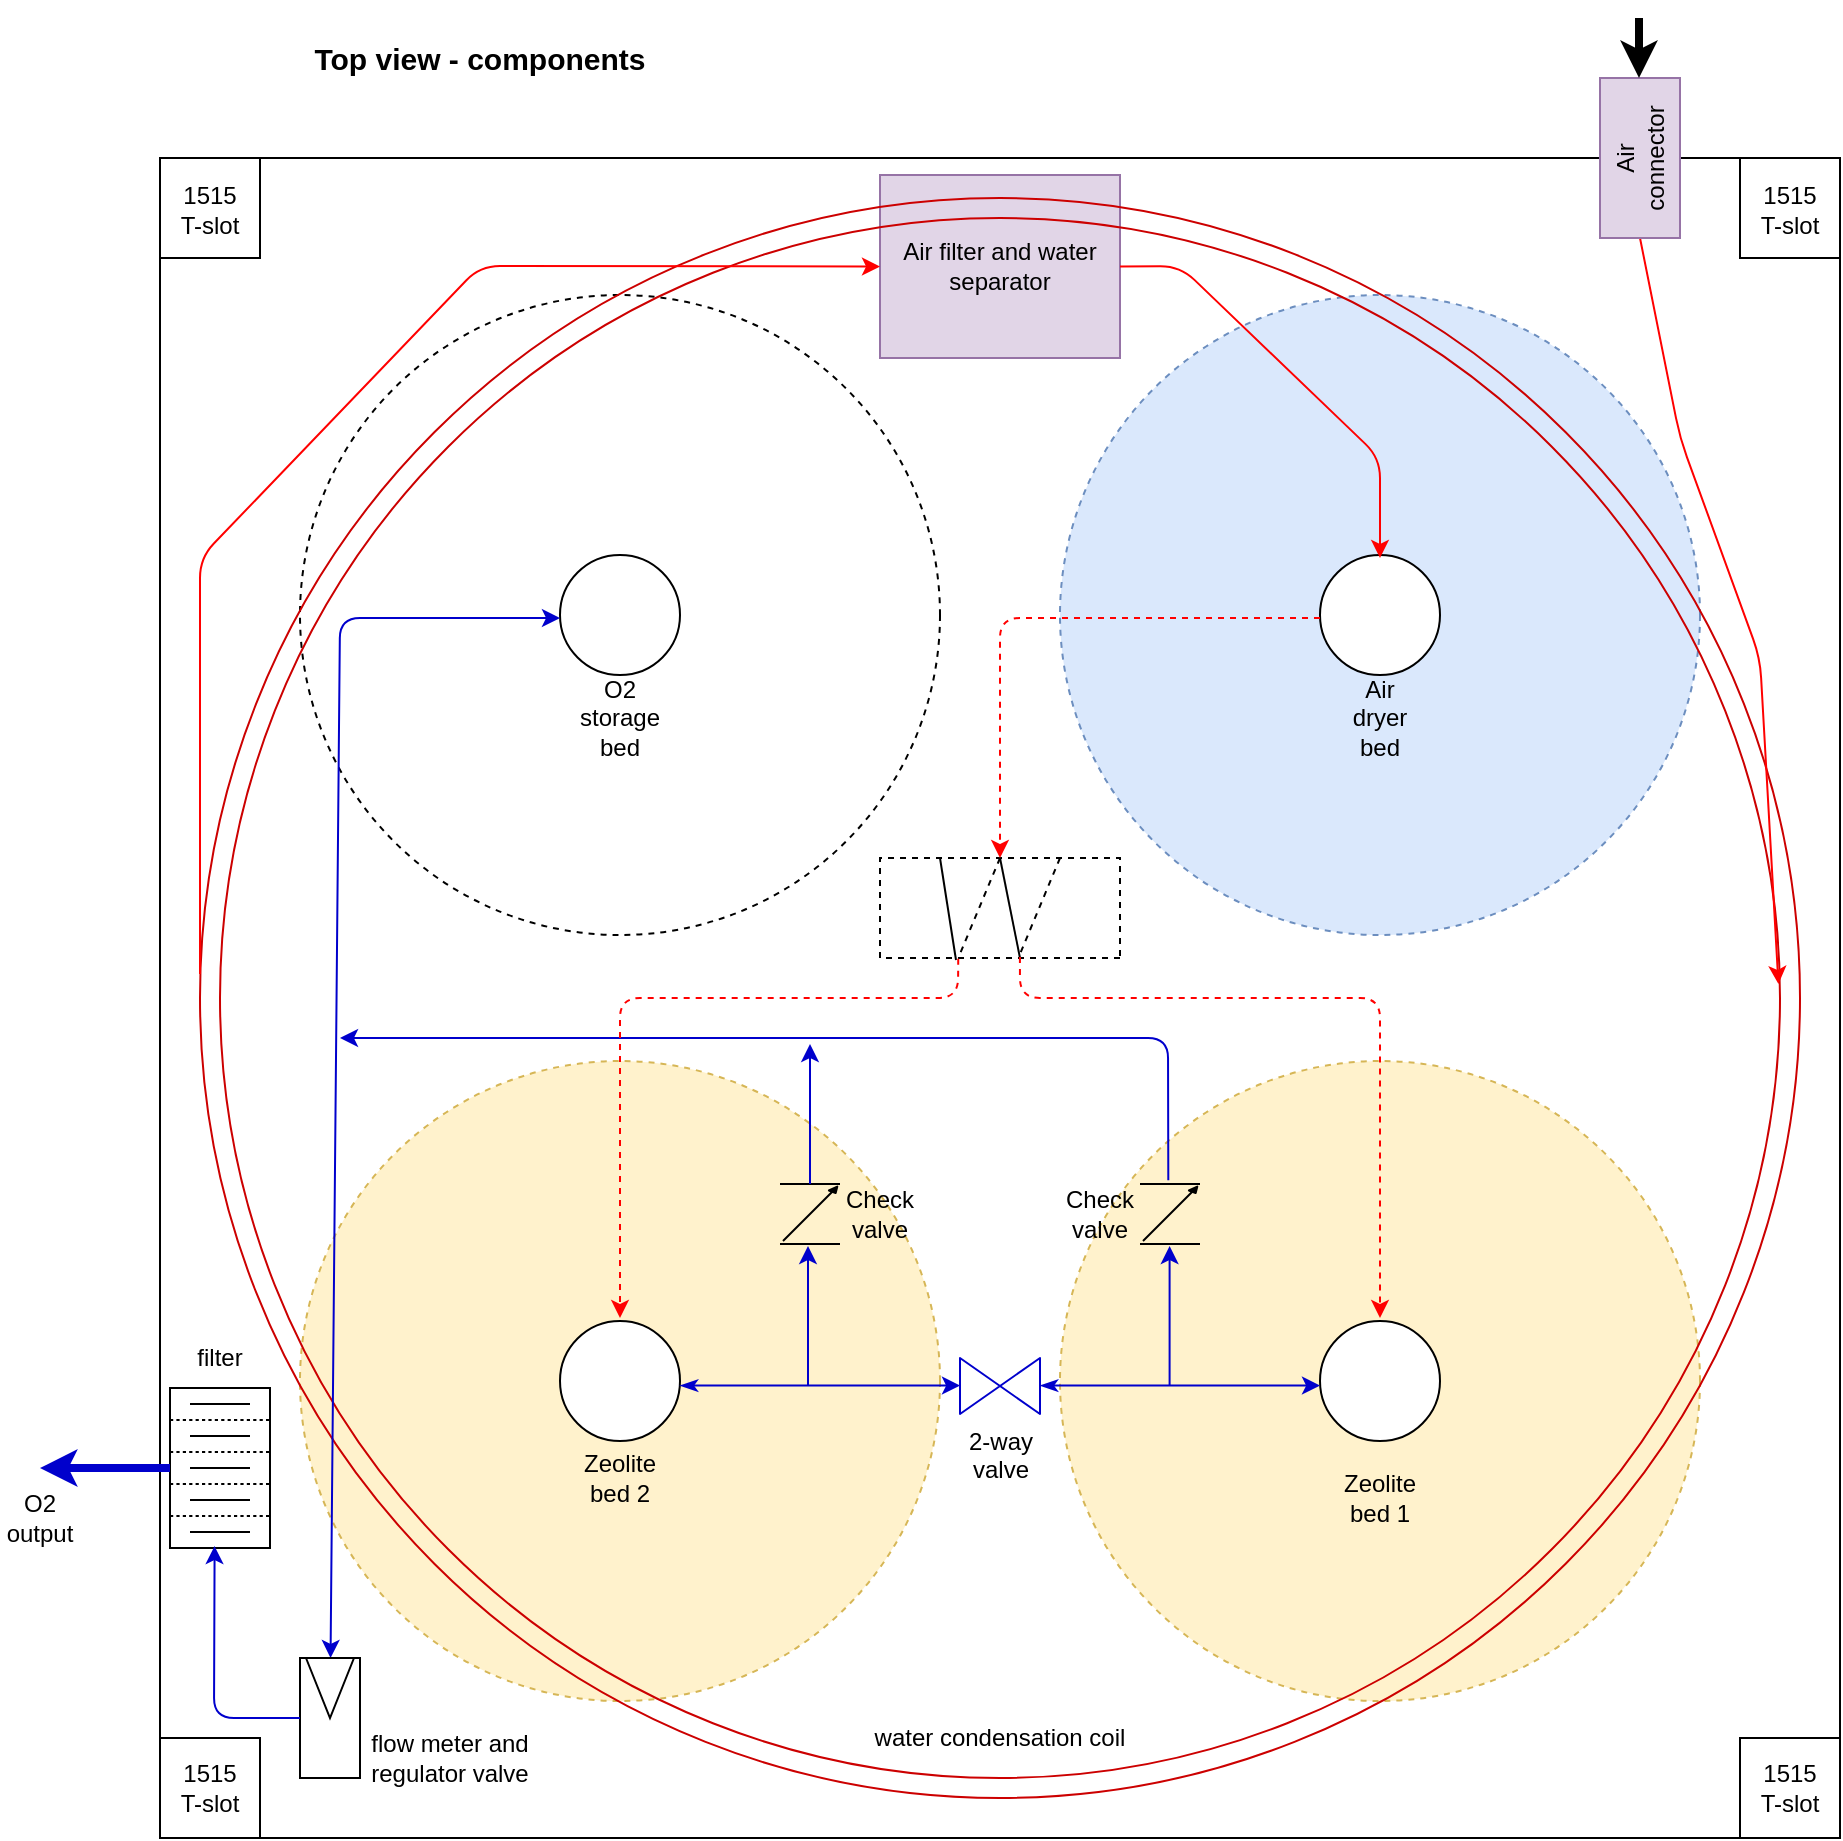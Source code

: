 <mxfile version="12.6.5" type="device"><diagram id="spLuVVALyG7g7PgMC7Z9" name="Page-1"><mxGraphModel dx="1422" dy="822" grid="1" gridSize="10" guides="1" tooltips="1" connect="1" arrows="1" fold="1" page="1" pageScale="1" pageWidth="1169" pageHeight="1654" math="0" shadow="0"><root><mxCell id="0"/><mxCell id="1" parent="0"/><mxCell id="YKiWX6dDMNgixVNtf4_P-15" value="" style="group;connectable=0;" parent="1" vertex="1" connectable="0"><mxGeometry x="100" y="80" width="840" height="840" as="geometry"/></mxCell><mxCell id="skWbrRWEsnRmatz4gZwl-1" value="" style="rounded=0;whiteSpace=wrap;html=1;points=[]" parent="YKiWX6dDMNgixVNtf4_P-15" vertex="1"><mxGeometry width="840" height="840" as="geometry"/></mxCell><mxCell id="YKiWX6dDMNgixVNtf4_P-14" value="" style="group" parent="YKiWX6dDMNgixVNtf4_P-15" vertex="1" connectable="0"><mxGeometry x="70" y="68.5" width="700" height="703" as="geometry"/></mxCell><mxCell id="bzwQMHeHP-Nhu4JNcaLv-14" value="" style="ellipse;whiteSpace=wrap;html=1;aspect=fixed;dashed=1;" parent="YKiWX6dDMNgixVNtf4_P-14" vertex="1"><mxGeometry width="320" height="320" as="geometry"/></mxCell><mxCell id="bzwQMHeHP-Nhu4JNcaLv-15" value="" style="ellipse;whiteSpace=wrap;html=1;aspect=fixed;dashed=1;fillColor=#dae8fc;strokeColor=#6c8ebf;" parent="YKiWX6dDMNgixVNtf4_P-14" vertex="1"><mxGeometry x="380" width="320" height="320" as="geometry"/></mxCell><mxCell id="bzwQMHeHP-Nhu4JNcaLv-17" value="" style="ellipse;whiteSpace=wrap;html=1;aspect=fixed;dashed=1;fillColor=#fff2cc;strokeColor=#d6b656;" parent="YKiWX6dDMNgixVNtf4_P-14" vertex="1"><mxGeometry y="383" width="320" height="320" as="geometry"/></mxCell><mxCell id="bzwQMHeHP-Nhu4JNcaLv-18" value="" style="ellipse;whiteSpace=wrap;html=1;aspect=fixed;dashed=1;fillColor=#fff2cc;strokeColor=#d6b656;" parent="YKiWX6dDMNgixVNtf4_P-14" vertex="1"><mxGeometry x="380" y="383" width="320" height="320" as="geometry"/></mxCell><mxCell id="bzwQMHeHP-Nhu4JNcaLv-19" value="" style="ellipse;whiteSpace=wrap;html=1;aspect=fixed;" parent="YKiWX6dDMNgixVNtf4_P-14" vertex="1"><mxGeometry x="130" y="130" width="60" height="60" as="geometry"/></mxCell><mxCell id="bzwQMHeHP-Nhu4JNcaLv-20" value="" style="ellipse;whiteSpace=wrap;html=1;aspect=fixed;" parent="YKiWX6dDMNgixVNtf4_P-14" vertex="1"><mxGeometry x="510" y="130" width="60" height="60" as="geometry"/></mxCell><mxCell id="bzwQMHeHP-Nhu4JNcaLv-21" value="" style="ellipse;whiteSpace=wrap;html=1;aspect=fixed;" parent="YKiWX6dDMNgixVNtf4_P-14" vertex="1"><mxGeometry x="130" y="513" width="60" height="60" as="geometry"/></mxCell><mxCell id="bzwQMHeHP-Nhu4JNcaLv-22" value="" style="ellipse;whiteSpace=wrap;html=1;aspect=fixed;" parent="YKiWX6dDMNgixVNtf4_P-14" vertex="1"><mxGeometry x="510" y="513" width="60" height="60" as="geometry"/></mxCell><mxCell id="YKiWX6dDMNgixVNtf4_P-40" value="" style="verticalLabelPosition=bottom;align=center;dashed=0;html=1;verticalAlign=top;shape=mxgraph.pid.filters.press_filter;fontFamily=Helvetica;fontSize=12;fontColor=#000000;strokeColor=#000000;rotation=-90;" parent="YKiWX6dDMNgixVNtf4_P-15" vertex="1"><mxGeometry x="-10" y="630" width="80" height="50" as="geometry"/></mxCell><mxCell id="Et7FFRh31WrpmoazpQAB-2" value="flow meter and regulator valve" style="text;html=1;strokeColor=none;fillColor=none;align=center;verticalAlign=middle;whiteSpace=wrap;rounded=0;" vertex="1" parent="YKiWX6dDMNgixVNtf4_P-15"><mxGeometry x="100" y="790" width="90" height="20" as="geometry"/></mxCell><mxCell id="Et7FFRh31WrpmoazpQAB-3" value="filter" style="text;html=1;strokeColor=none;fillColor=none;align=center;verticalAlign=middle;whiteSpace=wrap;rounded=0;" vertex="1" parent="YKiWX6dDMNgixVNtf4_P-15"><mxGeometry x="10" y="590" width="40" height="20" as="geometry"/></mxCell><mxCell id="YKiWX6dDMNgixVNtf4_P-9" value="Air filter and water separator" style="rounded=0;whiteSpace=wrap;html=1;strokeColor=#9673a6;strokeWidth=1;fillColor=#e1d5e7;" parent="1" vertex="1"><mxGeometry x="460" y="88.5" width="120" height="91.5" as="geometry"/></mxCell><mxCell id="YKiWX6dDMNgixVNtf4_P-12" value="" style="group;points=[];connectable=0;" parent="1" vertex="1" connectable="0"><mxGeometry x="120" y="100" width="800" height="800" as="geometry"/></mxCell><mxCell id="YKiWX6dDMNgixVNtf4_P-2" value="" style="ellipse;whiteSpace=wrap;html=1;aspect=fixed;fillColor=none;strokeColor=#CC0000;strokeWidth=1;perimeterSpacing=0;points=[]" parent="YKiWX6dDMNgixVNtf4_P-12" vertex="1"><mxGeometry width="800" height="800" as="geometry"/></mxCell><mxCell id="YKiWX6dDMNgixVNtf4_P-3" value="" style="ellipse;whiteSpace=wrap;html=1;aspect=fixed;fillColor=none;strokeColor=#CC0000;strokeWidth=1;perimeterSpacing=0;connectable=0;" parent="YKiWX6dDMNgixVNtf4_P-12" vertex="1"><mxGeometry x="10" y="10" width="780" height="780" as="geometry"/></mxCell><mxCell id="YKiWX6dDMNgixVNtf4_P-7" value="" style="endArrow=classic;html=1;strokeWidth=1;exitX=0.5;exitY=1;exitDx=0;exitDy=0;entryX=0.999;entryY=0.491;entryDx=0;entryDy=0;entryPerimeter=0;strokeColor=#FF0000;" parent="YKiWX6dDMNgixVNtf4_P-12" source="YKiWX6dDMNgixVNtf4_P-4" target="YKiWX6dDMNgixVNtf4_P-3" edge="1"><mxGeometry width="50" height="50" relative="1" as="geometry"><mxPoint x="580" y="110" as="sourcePoint"/><mxPoint x="630" y="60" as="targetPoint"/><Array as="points"><mxPoint x="740" y="120"/><mxPoint x="780" y="230"/></Array></mxGeometry></mxCell><mxCell id="YKiWX6dDMNgixVNtf4_P-10" value="" style="endArrow=classic;html=1;strokeColor=#FF0000;strokeWidth=1;exitX=0;exitY=0.485;exitDx=0;exitDy=0;exitPerimeter=0;entryX=0;entryY=0.5;entryDx=0;entryDy=0;" parent="YKiWX6dDMNgixVNtf4_P-12" source="YKiWX6dDMNgixVNtf4_P-2" target="YKiWX6dDMNgixVNtf4_P-9" edge="1"><mxGeometry width="50" height="50" relative="1" as="geometry"><mxPoint x="580" y="180" as="sourcePoint"/><mxPoint x="630" y="130" as="targetPoint"/><Array as="points"><mxPoint y="180"/><mxPoint x="140" y="34"/></Array></mxGeometry></mxCell><mxCell id="YKiWX6dDMNgixVNtf4_P-16" value="Air dryer bed" style="text;html=1;strokeColor=none;fillColor=none;align=center;verticalAlign=middle;whiteSpace=wrap;rounded=0;" parent="YKiWX6dDMNgixVNtf4_P-12" vertex="1"><mxGeometry x="570" y="250" width="40" height="20" as="geometry"/></mxCell><mxCell id="YKiWX6dDMNgixVNtf4_P-17" value="O2 storage bed" style="text;html=1;strokeColor=none;fillColor=none;align=center;verticalAlign=middle;whiteSpace=wrap;rounded=0;" parent="YKiWX6dDMNgixVNtf4_P-12" vertex="1"><mxGeometry x="190" y="250" width="40" height="20" as="geometry"/></mxCell><mxCell id="YKiWX6dDMNgixVNtf4_P-18" value="Zeolite bed 1" style="text;html=1;strokeColor=none;fillColor=none;align=center;verticalAlign=middle;whiteSpace=wrap;rounded=0;" parent="YKiWX6dDMNgixVNtf4_P-12" vertex="1"><mxGeometry x="570" y="640" width="40" height="20" as="geometry"/></mxCell><mxCell id="YKiWX6dDMNgixVNtf4_P-19" value="Zeolite bed 2" style="text;html=1;strokeColor=none;fillColor=none;align=center;verticalAlign=middle;whiteSpace=wrap;rounded=0;" parent="YKiWX6dDMNgixVNtf4_P-12" vertex="1"><mxGeometry x="190" y="630" width="40" height="20" as="geometry"/></mxCell><mxCell id="YKiWX6dDMNgixVNtf4_P-20" value="2-way &lt;br&gt;valve" style="verticalLabelPosition=bottom;align=center;html=1;verticalAlign=top;pointerEvents=1;dashed=0;shape=mxgraph.pid2valves.valve;valveType=gate;strokeColor=#0000CC;strokeWidth=1;fillColor=none;" parent="YKiWX6dDMNgixVNtf4_P-12" vertex="1"><mxGeometry x="380" y="580" width="40" height="28" as="geometry"/></mxCell><mxCell id="YKiWX6dDMNgixVNtf4_P-21" value="" style="endArrow=classic;html=1;strokeColor=#0000CC;strokeWidth=1;startArrow=classicThin;startFill=1;" parent="YKiWX6dDMNgixVNtf4_P-12" edge="1"><mxGeometry width="50" height="50" relative="1" as="geometry"><mxPoint x="240" y="593.8" as="sourcePoint"/><mxPoint x="380" y="593.8" as="targetPoint"/></mxGeometry></mxCell><mxCell id="YKiWX6dDMNgixVNtf4_P-22" value="" style="endArrow=classic;html=1;strokeColor=#0000CC;strokeWidth=1;startArrow=classicThin;startFill=1;" parent="YKiWX6dDMNgixVNtf4_P-12" edge="1"><mxGeometry width="50" height="50" relative="1" as="geometry"><mxPoint x="420" y="593.8" as="sourcePoint"/><mxPoint x="560" y="593.8" as="targetPoint"/></mxGeometry></mxCell><mxCell id="YKiWX6dDMNgixVNtf4_P-24" value="" style="verticalLabelPosition=bottom;align=center;html=1;verticalAlign=top;pointerEvents=1;dashed=0;shape=mxgraph.pid2valves.valve;valveType=check;fontFamily=Helvetica;fontSize=12;fontColor=#000000;strokeColor=#000000;fillColor=#ffffff;rotation=-90;" parent="YKiWX6dDMNgixVNtf4_P-12" vertex="1"><mxGeometry x="290" y="493" width="30" height="30" as="geometry"/></mxCell><mxCell id="YKiWX6dDMNgixVNtf4_P-27" value="" style="verticalLabelPosition=bottom;align=center;html=1;verticalAlign=top;pointerEvents=1;dashed=0;shape=mxgraph.pid2valves.valve;valveType=check;fontFamily=Helvetica;fontSize=12;fontColor=#000000;strokeColor=#000000;fillColor=#ffffff;rotation=-90;" parent="YKiWX6dDMNgixVNtf4_P-12" vertex="1"><mxGeometry x="470" y="493" width="30" height="30" as="geometry"/></mxCell><mxCell id="YKiWX6dDMNgixVNtf4_P-28" value="" style="endArrow=classic;html=1;strokeColor=#0000CC;strokeWidth=1;" parent="YKiWX6dDMNgixVNtf4_P-12" edge="1"><mxGeometry width="50" height="50" relative="1" as="geometry"><mxPoint x="304" y="594" as="sourcePoint"/><mxPoint x="304" y="524" as="targetPoint"/></mxGeometry></mxCell><mxCell id="YKiWX6dDMNgixVNtf4_P-30" value="" style="endArrow=classic;html=1;strokeColor=#0000CC;strokeWidth=1;" parent="YKiWX6dDMNgixVNtf4_P-12" edge="1"><mxGeometry width="50" height="50" relative="1" as="geometry"><mxPoint x="484.8" y="594" as="sourcePoint"/><mxPoint x="484.8" y="524" as="targetPoint"/></mxGeometry></mxCell><mxCell id="YKiWX6dDMNgixVNtf4_P-32" value="" style="endArrow=classic;html=1;strokeColor=#0000CC;strokeWidth=1;" parent="YKiWX6dDMNgixVNtf4_P-12" edge="1"><mxGeometry width="50" height="50" relative="1" as="geometry"><mxPoint x="305" y="493" as="sourcePoint"/><mxPoint x="305" y="423" as="targetPoint"/></mxGeometry></mxCell><mxCell id="YKiWX6dDMNgixVNtf4_P-36" value="" style="endArrow=classic;startArrow=classic;html=1;strokeColor=#0000CC;strokeWidth=1;" parent="YKiWX6dDMNgixVNtf4_P-12" source="YKiWX6dDMNgixVNtf4_P-38" edge="1"><mxGeometry width="50" height="50" relative="1" as="geometry"><mxPoint x="70" y="890.833" as="sourcePoint"/><mxPoint x="180" y="210" as="targetPoint"/><Array as="points"><mxPoint x="70" y="210"/></Array></mxGeometry></mxCell><mxCell id="YKiWX6dDMNgixVNtf4_P-38" value="" style="verticalLabelPosition=bottom;align=center;outlineConnect=0;dashed=0;html=1;verticalAlign=top;shape=mxgraph.pid.flow_sensors.wedge;fontFamily=Helvetica;fontSize=12;fontColor=#000000;strokeColor=#000000;fillColor=#ffffff;" parent="YKiWX6dDMNgixVNtf4_P-12" vertex="1"><mxGeometry x="50" y="730" width="30" height="60" as="geometry"/></mxCell><mxCell id="YKiWX6dDMNgixVNtf4_P-49" value="" style="group;rotation=-180;dashed=1;" parent="YKiWX6dDMNgixVNtf4_P-12" vertex="1" connectable="0"><mxGeometry x="340" y="330" width="120" height="51" as="geometry"/></mxCell><mxCell id="YKiWX6dDMNgixVNtf4_P-44" value="" style="rounded=0;whiteSpace=wrap;html=1;fillColor=none;rotation=-180;dashed=1;" parent="YKiWX6dDMNgixVNtf4_P-49" vertex="1"><mxGeometry width="120" height="50" as="geometry"/></mxCell><mxCell id="YKiWX6dDMNgixVNtf4_P-45" value="" style="endArrow=none;dashed=1;html=1;entryX=0.667;entryY=0.04;entryDx=0;entryDy=0;entryPerimeter=0;exitX=0.5;exitY=1;exitDx=0;exitDy=0;" parent="YKiWX6dDMNgixVNtf4_P-49" source="YKiWX6dDMNgixVNtf4_P-44" target="YKiWX6dDMNgixVNtf4_P-44" edge="1"><mxGeometry width="50" height="50" relative="1" as="geometry"><mxPoint x="260" y="-180" as="sourcePoint"/><mxPoint x="210" y="-130" as="targetPoint"/></mxGeometry></mxCell><mxCell id="YKiWX6dDMNgixVNtf4_P-46" value="" style="endArrow=none;dashed=1;html=1;entryX=0.667;entryY=0.04;entryDx=0;entryDy=0;entryPerimeter=0;exitX=0.5;exitY=1;exitDx=0;exitDy=0;" parent="YKiWX6dDMNgixVNtf4_P-49" edge="1"><mxGeometry width="50" height="50" relative="1" as="geometry"><mxPoint x="90" as="sourcePoint"/><mxPoint x="70" y="48" as="targetPoint"/></mxGeometry></mxCell><mxCell id="YKiWX6dDMNgixVNtf4_P-47" value="" style="endArrow=none;html=1;exitX=0.5;exitY=1;exitDx=0;exitDy=0;" parent="YKiWX6dDMNgixVNtf4_P-49" source="YKiWX6dDMNgixVNtf4_P-44" edge="1"><mxGeometry width="50" height="50" relative="1" as="geometry"><mxPoint x="260" y="-180" as="sourcePoint"/><mxPoint x="70" y="50" as="targetPoint"/></mxGeometry></mxCell><mxCell id="YKiWX6dDMNgixVNtf4_P-48" value="" style="endArrow=none;html=1;exitX=0.75;exitY=1;exitDx=0;exitDy=0;" parent="YKiWX6dDMNgixVNtf4_P-49" source="YKiWX6dDMNgixVNtf4_P-44" edge="1"><mxGeometry width="50" height="50" relative="1" as="geometry"><mxPoint x="260" y="-180" as="sourcePoint"/><mxPoint x="38" y="51" as="targetPoint"/></mxGeometry></mxCell><mxCell id="y5FcFCdWzmIuLxlXQkkf-2" value="Check valve" style="text;html=1;strokeColor=none;fillColor=none;align=center;verticalAlign=middle;whiteSpace=wrap;rounded=0;" parent="YKiWX6dDMNgixVNtf4_P-12" vertex="1"><mxGeometry x="430" y="498" width="40" height="20" as="geometry"/></mxCell><mxCell id="y5FcFCdWzmIuLxlXQkkf-1" value="Check valve" style="text;html=1;strokeColor=none;fillColor=none;align=center;verticalAlign=middle;whiteSpace=wrap;rounded=0;" parent="YKiWX6dDMNgixVNtf4_P-12" vertex="1"><mxGeometry x="320" y="498" width="40" height="20" as="geometry"/></mxCell><mxCell id="Et7FFRh31WrpmoazpQAB-1" value="water condensation coil" style="text;html=1;strokeColor=none;fillColor=none;align=center;verticalAlign=middle;whiteSpace=wrap;rounded=0;" vertex="1" parent="YKiWX6dDMNgixVNtf4_P-12"><mxGeometry x="295" y="760" width="210" height="20" as="geometry"/></mxCell><mxCell id="skWbrRWEsnRmatz4gZwl-2" value="" style="rounded=0;whiteSpace=wrap;html=1;" parent="1" vertex="1"><mxGeometry x="100" y="80" width="50" height="50" as="geometry"/></mxCell><mxCell id="bzwQMHeHP-Nhu4JNcaLv-1" value="" style="rounded=0;whiteSpace=wrap;html=1;" parent="1" vertex="1"><mxGeometry x="890" y="80" width="50" height="50" as="geometry"/></mxCell><mxCell id="bzwQMHeHP-Nhu4JNcaLv-2" value="" style="rounded=0;whiteSpace=wrap;html=1;connectable=0;" parent="1" vertex="1"><mxGeometry x="100" y="870" width="50" height="50" as="geometry"/></mxCell><mxCell id="bzwQMHeHP-Nhu4JNcaLv-3" value="" style="rounded=0;whiteSpace=wrap;html=1;connectable=0;" parent="1" vertex="1"><mxGeometry x="890" y="870" width="50" height="50" as="geometry"/></mxCell><mxCell id="YKiWX6dDMNgixVNtf4_P-4" value="Air &lt;br&gt;connector" style="rounded=0;whiteSpace=wrap;html=1;strokeColor=#9673a6;strokeWidth=1;fillColor=#e1d5e7;horizontal=0;" parent="1" vertex="1"><mxGeometry x="820" y="40" width="40" height="80" as="geometry"/></mxCell><mxCell id="YKiWX6dDMNgixVNtf4_P-5" value="" style="endArrow=classic;html=1;strokeWidth=4;" parent="1" edge="1"><mxGeometry width="50" height="50" relative="1" as="geometry"><mxPoint x="839.5" y="10" as="sourcePoint"/><mxPoint x="839.5" y="40" as="targetPoint"/></mxGeometry></mxCell><mxCell id="YKiWX6dDMNgixVNtf4_P-13" value="" style="endArrow=classic;html=1;strokeColor=#FF0000;strokeWidth=1;exitX=1;exitY=0.5;exitDx=0;exitDy=0;" parent="1" source="YKiWX6dDMNgixVNtf4_P-9" edge="1"><mxGeometry width="50" height="50" relative="1" as="geometry"><mxPoint x="1150" y="200" as="sourcePoint"/><mxPoint x="710" y="280" as="targetPoint"/><Array as="points"><mxPoint x="610" y="134"/><mxPoint x="710" y="230"/></Array></mxGeometry></mxCell><mxCell id="YKiWX6dDMNgixVNtf4_P-37" value="" style="endArrow=classic;html=1;strokeColor=#0000CC;strokeWidth=1;exitX=1.061;exitY=0.472;exitDx=0;exitDy=0;exitPerimeter=0;" parent="1" source="YKiWX6dDMNgixVNtf4_P-27" edge="1"><mxGeometry width="50" height="50" relative="1" as="geometry"><mxPoint x="690" y="390" as="sourcePoint"/><mxPoint x="190" y="520" as="targetPoint"/><Array as="points"><mxPoint x="604" y="520"/></Array></mxGeometry></mxCell><mxCell id="YKiWX6dDMNgixVNtf4_P-41" value="" style="endArrow=classic;html=1;strokeColor=#0000CC;strokeWidth=1;exitX=0;exitY=0.5;exitDx=0;exitDy=0;exitPerimeter=0;entryX=0.012;entryY=0.446;entryDx=0;entryDy=0;entryPerimeter=0;" parent="1" source="YKiWX6dDMNgixVNtf4_P-38" target="YKiWX6dDMNgixVNtf4_P-40" edge="1"><mxGeometry width="50" height="50" relative="1" as="geometry"><mxPoint x="250" y="770" as="sourcePoint"/><mxPoint x="130" y="770" as="targetPoint"/><Array as="points"><mxPoint x="127" y="860"/></Array></mxGeometry></mxCell><mxCell id="YKiWX6dDMNgixVNtf4_P-42" value="" style="endArrow=classic;html=1;strokeColor=#0000CC;strokeWidth=4;exitX=0.5;exitY=0;exitDx=0;exitDy=0;exitPerimeter=0;" parent="1" source="YKiWX6dDMNgixVNtf4_P-40" edge="1"><mxGeometry width="50" height="50" relative="1" as="geometry"><mxPoint x="290" y="760" as="sourcePoint"/><mxPoint x="40" y="735" as="targetPoint"/></mxGeometry></mxCell><mxCell id="YKiWX6dDMNgixVNtf4_P-43" value="O2 output" style="text;html=1;strokeColor=none;fillColor=none;align=center;verticalAlign=middle;whiteSpace=wrap;rounded=0;" parent="1" vertex="1"><mxGeometry x="20" y="750" width="40" height="20" as="geometry"/></mxCell><mxCell id="YKiWX6dDMNgixVNtf4_P-50" value="" style="endArrow=classic;html=1;strokeColor=#FF0000;strokeWidth=1;entryX=0.5;entryY=1;entryDx=0;entryDy=0;dashed=1;" parent="1" target="YKiWX6dDMNgixVNtf4_P-44" edge="1"><mxGeometry width="50" height="50" relative="1" as="geometry"><mxPoint x="680" y="310" as="sourcePoint"/><mxPoint x="160" y="530" as="targetPoint"/><Array as="points"><mxPoint x="520" y="310"/></Array></mxGeometry></mxCell><mxCell id="YKiWX6dDMNgixVNtf4_P-51" value="" style="endArrow=classic;html=1;dashed=1;strokeColor=#FF0000;strokeWidth=1;exitX=0.674;exitY=-0.007;exitDx=0;exitDy=0;exitPerimeter=0;" parent="1" source="YKiWX6dDMNgixVNtf4_P-44" edge="1"><mxGeometry width="50" height="50" relative="1" as="geometry"><mxPoint x="280" y="570" as="sourcePoint"/><mxPoint x="330" y="660" as="targetPoint"/><Array as="points"><mxPoint x="499" y="500"/><mxPoint x="330" y="500"/></Array></mxGeometry></mxCell><mxCell id="YKiWX6dDMNgixVNtf4_P-52" value="" style="endArrow=classic;html=1;dashed=1;strokeColor=#FF0000;strokeWidth=1;exitX=0.417;exitY=0.01;exitDx=0;exitDy=0;exitPerimeter=0;" parent="1" source="YKiWX6dDMNgixVNtf4_P-44" edge="1"><mxGeometry width="50" height="50" relative="1" as="geometry"><mxPoint x="280" y="570" as="sourcePoint"/><mxPoint x="710" y="660" as="targetPoint"/><Array as="points"><mxPoint x="530" y="500"/><mxPoint x="710" y="500"/></Array></mxGeometry></mxCell><mxCell id="YKiWX6dDMNgixVNtf4_P-53" value="Top view - components" style="text;html=1;strokeColor=none;fillColor=none;align=center;verticalAlign=middle;whiteSpace=wrap;rounded=0;dashed=1;fontStyle=1;fontSize=15;" parent="1" vertex="1"><mxGeometry x="130" y="20" width="260" height="20" as="geometry"/></mxCell><mxCell id="Et7FFRh31WrpmoazpQAB-4" value="1515 T-slot" style="text;html=1;strokeColor=none;fillColor=none;align=center;verticalAlign=middle;whiteSpace=wrap;rounded=0;" vertex="1" parent="1"><mxGeometry x="895" y="885" width="40" height="20" as="geometry"/></mxCell><mxCell id="Et7FFRh31WrpmoazpQAB-5" value="1515 T-slot" style="text;html=1;strokeColor=none;fillColor=none;align=center;verticalAlign=middle;whiteSpace=wrap;rounded=0;" vertex="1" parent="1"><mxGeometry x="105" y="885" width="40" height="20" as="geometry"/></mxCell><mxCell id="Et7FFRh31WrpmoazpQAB-6" value="1515 T-slot" style="text;html=1;strokeColor=none;fillColor=none;align=center;verticalAlign=middle;whiteSpace=wrap;rounded=0;" vertex="1" parent="1"><mxGeometry x="895" y="96" width="40" height="20" as="geometry"/></mxCell><mxCell id="Et7FFRh31WrpmoazpQAB-7" value="1515 T-slot" style="text;html=1;strokeColor=none;fillColor=none;align=center;verticalAlign=middle;whiteSpace=wrap;rounded=0;" vertex="1" parent="1"><mxGeometry x="105" y="96" width="40" height="20" as="geometry"/></mxCell></root></mxGraphModel></diagram></mxfile>